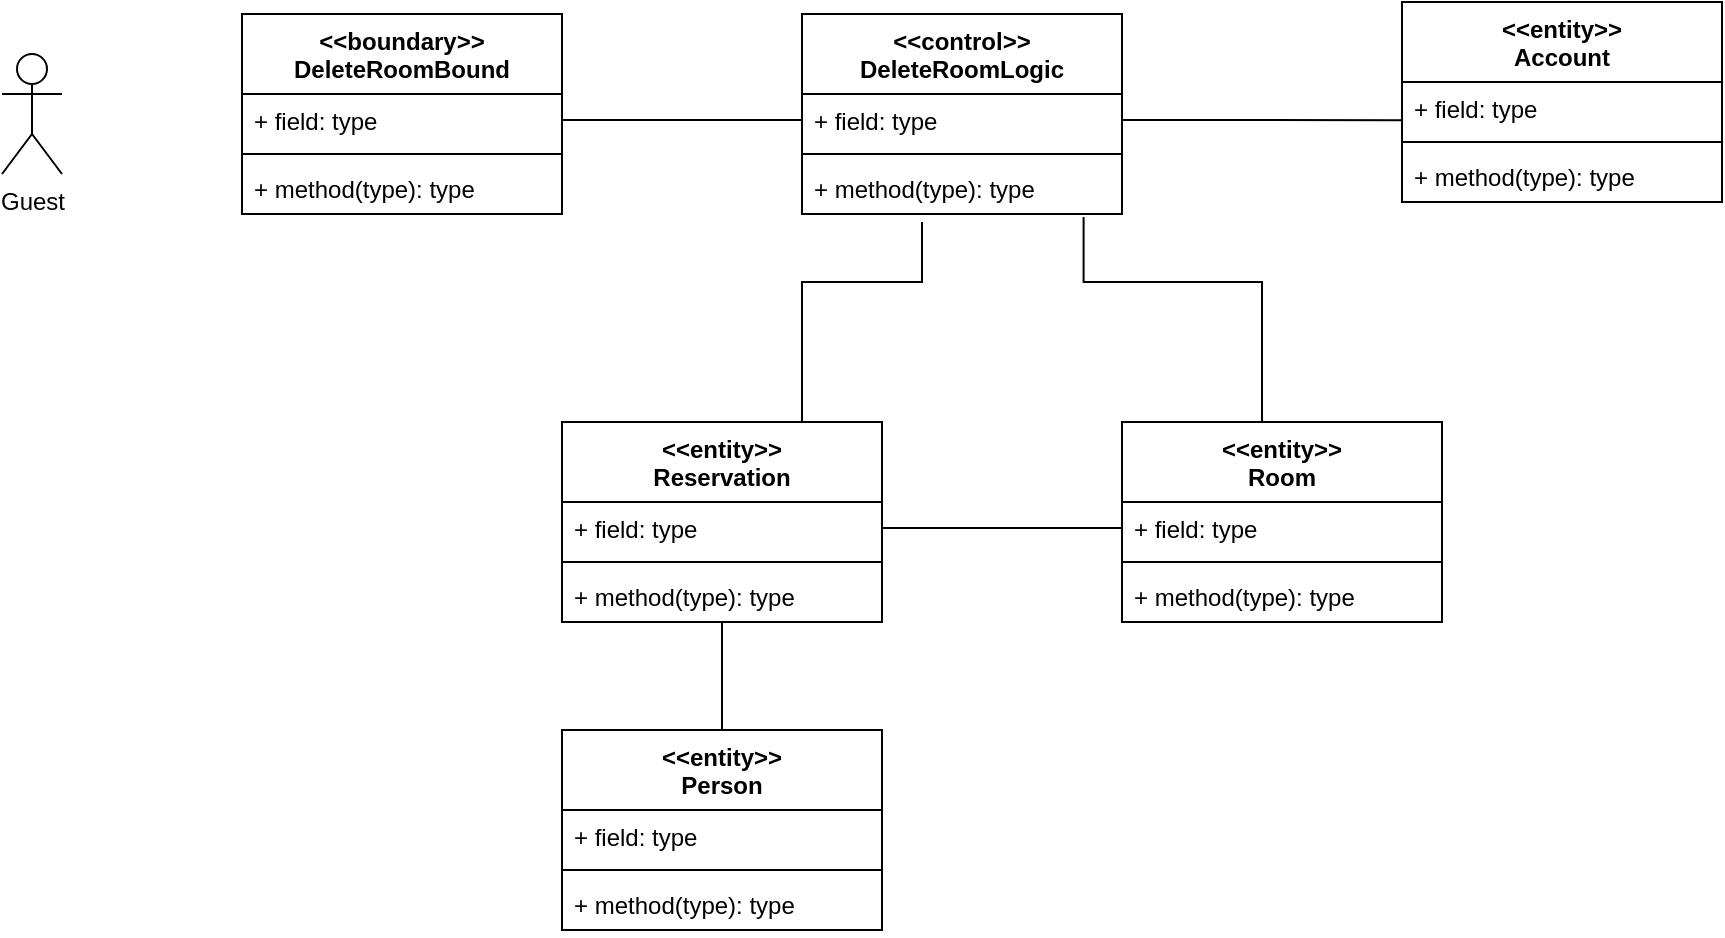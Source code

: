 <mxfile version="13.11.0" type="github">
  <diagram id="nJ4qzKASisszYCjZcxSu" name="Page-1">
    <mxGraphModel dx="1422" dy="804" grid="1" gridSize="10" guides="1" tooltips="1" connect="1" arrows="1" fold="1" page="1" pageScale="1" pageWidth="1169" pageHeight="827" math="0" shadow="0">
      <root>
        <mxCell id="0" />
        <mxCell id="1" parent="0" />
        <mxCell id="nwJfxieKKPXmGcX7s8Pt-1" value="&lt;&lt;boundary&gt;&gt;&#xa;DeleteRoomBound" style="swimlane;fontStyle=1;align=center;verticalAlign=top;childLayout=stackLayout;horizontal=1;startSize=40;horizontalStack=0;resizeParent=1;resizeParentMax=0;resizeLast=0;collapsible=1;marginBottom=0;" parent="1" vertex="1">
          <mxGeometry x="180" y="56" width="160" height="100" as="geometry" />
        </mxCell>
        <mxCell id="nwJfxieKKPXmGcX7s8Pt-2" value="+ field: type" style="text;strokeColor=none;fillColor=none;align=left;verticalAlign=top;spacingLeft=4;spacingRight=4;overflow=hidden;rotatable=0;points=[[0,0.5],[1,0.5]];portConstraint=eastwest;" parent="nwJfxieKKPXmGcX7s8Pt-1" vertex="1">
          <mxGeometry y="40" width="160" height="26" as="geometry" />
        </mxCell>
        <mxCell id="nwJfxieKKPXmGcX7s8Pt-3" value="" style="line;strokeWidth=1;fillColor=none;align=left;verticalAlign=middle;spacingTop=-1;spacingLeft=3;spacingRight=3;rotatable=0;labelPosition=right;points=[];portConstraint=eastwest;" parent="nwJfxieKKPXmGcX7s8Pt-1" vertex="1">
          <mxGeometry y="66" width="160" height="8" as="geometry" />
        </mxCell>
        <mxCell id="nwJfxieKKPXmGcX7s8Pt-4" value="+ method(type): type" style="text;strokeColor=none;fillColor=none;align=left;verticalAlign=top;spacingLeft=4;spacingRight=4;overflow=hidden;rotatable=0;points=[[0,0.5],[1,0.5]];portConstraint=eastwest;" parent="nwJfxieKKPXmGcX7s8Pt-1" vertex="1">
          <mxGeometry y="74" width="160" height="26" as="geometry" />
        </mxCell>
        <mxCell id="nwJfxieKKPXmGcX7s8Pt-5" value="&lt;&lt;control&gt;&gt;&#xa;DeleteRoomLogic" style="swimlane;fontStyle=1;align=center;verticalAlign=top;childLayout=stackLayout;horizontal=1;startSize=40;horizontalStack=0;resizeParent=1;resizeParentMax=0;resizeLast=0;collapsible=1;marginBottom=0;" parent="1" vertex="1">
          <mxGeometry x="460" y="56" width="160" height="100" as="geometry" />
        </mxCell>
        <mxCell id="nwJfxieKKPXmGcX7s8Pt-6" value="+ field: type" style="text;strokeColor=none;fillColor=none;align=left;verticalAlign=top;spacingLeft=4;spacingRight=4;overflow=hidden;rotatable=0;points=[[0,0.5],[1,0.5]];portConstraint=eastwest;" parent="nwJfxieKKPXmGcX7s8Pt-5" vertex="1">
          <mxGeometry y="40" width="160" height="26" as="geometry" />
        </mxCell>
        <mxCell id="nwJfxieKKPXmGcX7s8Pt-7" value="" style="line;strokeWidth=1;fillColor=none;align=left;verticalAlign=middle;spacingTop=-1;spacingLeft=3;spacingRight=3;rotatable=0;labelPosition=right;points=[];portConstraint=eastwest;" parent="nwJfxieKKPXmGcX7s8Pt-5" vertex="1">
          <mxGeometry y="66" width="160" height="8" as="geometry" />
        </mxCell>
        <mxCell id="nwJfxieKKPXmGcX7s8Pt-8" value="+ method(type): type" style="text;strokeColor=none;fillColor=none;align=left;verticalAlign=top;spacingLeft=4;spacingRight=4;overflow=hidden;rotatable=0;points=[[0,0.5],[1,0.5]];portConstraint=eastwest;" parent="nwJfxieKKPXmGcX7s8Pt-5" vertex="1">
          <mxGeometry y="74" width="160" height="26" as="geometry" />
        </mxCell>
        <mxCell id="FWcKmnnZH7jAbmShyYQB-13" style="edgeStyle=orthogonalEdgeStyle;rounded=0;orthogonalLoop=1;jettySize=auto;html=1;exitX=0.75;exitY=0;exitDx=0;exitDy=0;endArrow=none;endFill=0;" edge="1" parent="1" source="LSeH9Q3_qaGpfbV-miFf-1">
          <mxGeometry relative="1" as="geometry">
            <mxPoint x="520" y="160" as="targetPoint" />
            <Array as="points">
              <mxPoint x="460" y="190" />
              <mxPoint x="520" y="190" />
            </Array>
          </mxGeometry>
        </mxCell>
        <mxCell id="LSeH9Q3_qaGpfbV-miFf-1" value="&lt;&lt;entity&gt;&gt;&#xa;Reservation" style="swimlane;fontStyle=1;align=center;verticalAlign=top;childLayout=stackLayout;horizontal=1;startSize=40;horizontalStack=0;resizeParent=1;resizeParentMax=0;resizeLast=0;collapsible=1;marginBottom=0;" parent="1" vertex="1">
          <mxGeometry x="340" y="260" width="160" height="100" as="geometry" />
        </mxCell>
        <mxCell id="LSeH9Q3_qaGpfbV-miFf-2" value="+ field: type" style="text;strokeColor=none;fillColor=none;align=left;verticalAlign=top;spacingLeft=4;spacingRight=4;overflow=hidden;rotatable=0;points=[[0,0.5],[1,0.5]];portConstraint=eastwest;" parent="LSeH9Q3_qaGpfbV-miFf-1" vertex="1">
          <mxGeometry y="40" width="160" height="26" as="geometry" />
        </mxCell>
        <mxCell id="LSeH9Q3_qaGpfbV-miFf-3" value="" style="line;strokeWidth=1;fillColor=none;align=left;verticalAlign=middle;spacingTop=-1;spacingLeft=3;spacingRight=3;rotatable=0;labelPosition=right;points=[];portConstraint=eastwest;" parent="LSeH9Q3_qaGpfbV-miFf-1" vertex="1">
          <mxGeometry y="66" width="160" height="8" as="geometry" />
        </mxCell>
        <mxCell id="LSeH9Q3_qaGpfbV-miFf-4" value="+ method(type): type" style="text;strokeColor=none;fillColor=none;align=left;verticalAlign=top;spacingLeft=4;spacingRight=4;overflow=hidden;rotatable=0;points=[[0,0.5],[1,0.5]];portConstraint=eastwest;" parent="LSeH9Q3_qaGpfbV-miFf-1" vertex="1">
          <mxGeometry y="74" width="160" height="26" as="geometry" />
        </mxCell>
        <mxCell id="FWcKmnnZH7jAbmShyYQB-1" value="Guest" style="shape=umlActor;verticalLabelPosition=bottom;verticalAlign=top;html=1;outlineConnect=0;" vertex="1" parent="1">
          <mxGeometry x="60" y="76" width="30" height="60" as="geometry" />
        </mxCell>
        <mxCell id="FWcKmnnZH7jAbmShyYQB-12" style="edgeStyle=orthogonalEdgeStyle;rounded=0;orthogonalLoop=1;jettySize=auto;html=1;exitX=0.5;exitY=0;exitDx=0;exitDy=0;entryX=0.88;entryY=1.058;entryDx=0;entryDy=0;entryPerimeter=0;endArrow=none;endFill=0;" edge="1" parent="1" source="FWcKmnnZH7jAbmShyYQB-2" target="nwJfxieKKPXmGcX7s8Pt-8">
          <mxGeometry relative="1" as="geometry">
            <Array as="points">
              <mxPoint x="690" y="260" />
              <mxPoint x="690" y="190" />
              <mxPoint x="601" y="190" />
            </Array>
          </mxGeometry>
        </mxCell>
        <mxCell id="FWcKmnnZH7jAbmShyYQB-2" value="&lt;&lt;entity&gt;&gt;&#xa;Room" style="swimlane;fontStyle=1;align=center;verticalAlign=top;childLayout=stackLayout;horizontal=1;startSize=40;horizontalStack=0;resizeParent=1;resizeParentMax=0;resizeLast=0;collapsible=1;marginBottom=0;" vertex="1" parent="1">
          <mxGeometry x="620" y="260" width="160" height="100" as="geometry" />
        </mxCell>
        <mxCell id="FWcKmnnZH7jAbmShyYQB-3" value="+ field: type" style="text;strokeColor=none;fillColor=none;align=left;verticalAlign=top;spacingLeft=4;spacingRight=4;overflow=hidden;rotatable=0;points=[[0,0.5],[1,0.5]];portConstraint=eastwest;" vertex="1" parent="FWcKmnnZH7jAbmShyYQB-2">
          <mxGeometry y="40" width="160" height="26" as="geometry" />
        </mxCell>
        <mxCell id="FWcKmnnZH7jAbmShyYQB-4" value="" style="line;strokeWidth=1;fillColor=none;align=left;verticalAlign=middle;spacingTop=-1;spacingLeft=3;spacingRight=3;rotatable=0;labelPosition=right;points=[];portConstraint=eastwest;" vertex="1" parent="FWcKmnnZH7jAbmShyYQB-2">
          <mxGeometry y="66" width="160" height="8" as="geometry" />
        </mxCell>
        <mxCell id="FWcKmnnZH7jAbmShyYQB-5" value="+ method(type): type" style="text;strokeColor=none;fillColor=none;align=left;verticalAlign=top;spacingLeft=4;spacingRight=4;overflow=hidden;rotatable=0;points=[[0,0.5],[1,0.5]];portConstraint=eastwest;" vertex="1" parent="FWcKmnnZH7jAbmShyYQB-2">
          <mxGeometry y="74" width="160" height="26" as="geometry" />
        </mxCell>
        <mxCell id="FWcKmnnZH7jAbmShyYQB-6" value="&lt;&lt;entity&gt;&gt;&#xa;Account" style="swimlane;fontStyle=1;align=center;verticalAlign=top;childLayout=stackLayout;horizontal=1;startSize=40;horizontalStack=0;resizeParent=1;resizeParentMax=0;resizeLast=0;collapsible=1;marginBottom=0;" vertex="1" parent="1">
          <mxGeometry x="760" y="50" width="160" height="100" as="geometry" />
        </mxCell>
        <mxCell id="FWcKmnnZH7jAbmShyYQB-7" value="+ field: type" style="text;strokeColor=none;fillColor=none;align=left;verticalAlign=top;spacingLeft=4;spacingRight=4;overflow=hidden;rotatable=0;points=[[0,0.5],[1,0.5]];portConstraint=eastwest;" vertex="1" parent="FWcKmnnZH7jAbmShyYQB-6">
          <mxGeometry y="40" width="160" height="26" as="geometry" />
        </mxCell>
        <mxCell id="FWcKmnnZH7jAbmShyYQB-8" value="" style="line;strokeWidth=1;fillColor=none;align=left;verticalAlign=middle;spacingTop=-1;spacingLeft=3;spacingRight=3;rotatable=0;labelPosition=right;points=[];portConstraint=eastwest;" vertex="1" parent="FWcKmnnZH7jAbmShyYQB-6">
          <mxGeometry y="66" width="160" height="8" as="geometry" />
        </mxCell>
        <mxCell id="FWcKmnnZH7jAbmShyYQB-9" value="+ method(type): type" style="text;strokeColor=none;fillColor=none;align=left;verticalAlign=top;spacingLeft=4;spacingRight=4;overflow=hidden;rotatable=0;points=[[0,0.5],[1,0.5]];portConstraint=eastwest;" vertex="1" parent="FWcKmnnZH7jAbmShyYQB-6">
          <mxGeometry y="74" width="160" height="26" as="geometry" />
        </mxCell>
        <mxCell id="FWcKmnnZH7jAbmShyYQB-10" style="edgeStyle=orthogonalEdgeStyle;rounded=0;orthogonalLoop=1;jettySize=auto;html=1;exitX=1;exitY=0.5;exitDx=0;exitDy=0;entryX=0;entryY=0.5;entryDx=0;entryDy=0;endArrow=none;endFill=0;" edge="1" parent="1" source="nwJfxieKKPXmGcX7s8Pt-2" target="nwJfxieKKPXmGcX7s8Pt-6">
          <mxGeometry relative="1" as="geometry" />
        </mxCell>
        <mxCell id="FWcKmnnZH7jAbmShyYQB-11" style="edgeStyle=orthogonalEdgeStyle;rounded=0;orthogonalLoop=1;jettySize=auto;html=1;exitX=1;exitY=0.5;exitDx=0;exitDy=0;entryX=0;entryY=0.737;entryDx=0;entryDy=0;entryPerimeter=0;endArrow=none;endFill=0;" edge="1" parent="1" source="nwJfxieKKPXmGcX7s8Pt-6" target="FWcKmnnZH7jAbmShyYQB-7">
          <mxGeometry relative="1" as="geometry" />
        </mxCell>
        <mxCell id="FWcKmnnZH7jAbmShyYQB-14" style="edgeStyle=orthogonalEdgeStyle;rounded=0;orthogonalLoop=1;jettySize=auto;html=1;endArrow=none;endFill=0;" edge="1" parent="1" source="LSeH9Q3_qaGpfbV-miFf-2" target="FWcKmnnZH7jAbmShyYQB-3">
          <mxGeometry relative="1" as="geometry" />
        </mxCell>
        <mxCell id="FWcKmnnZH7jAbmShyYQB-20" style="edgeStyle=orthogonalEdgeStyle;rounded=0;orthogonalLoop=1;jettySize=auto;html=1;exitX=0.5;exitY=0;exitDx=0;exitDy=0;entryX=0.5;entryY=1;entryDx=0;entryDy=0;entryPerimeter=0;endArrow=none;endFill=0;" edge="1" parent="1" source="FWcKmnnZH7jAbmShyYQB-15" target="LSeH9Q3_qaGpfbV-miFf-4">
          <mxGeometry relative="1" as="geometry" />
        </mxCell>
        <mxCell id="FWcKmnnZH7jAbmShyYQB-15" value="&lt;&lt;entity&gt;&gt;&#xa;Person" style="swimlane;fontStyle=1;align=center;verticalAlign=top;childLayout=stackLayout;horizontal=1;startSize=40;horizontalStack=0;resizeParent=1;resizeParentMax=0;resizeLast=0;collapsible=1;marginBottom=0;" vertex="1" parent="1">
          <mxGeometry x="340" y="414" width="160" height="100" as="geometry" />
        </mxCell>
        <mxCell id="FWcKmnnZH7jAbmShyYQB-16" value="+ field: type" style="text;strokeColor=none;fillColor=none;align=left;verticalAlign=top;spacingLeft=4;spacingRight=4;overflow=hidden;rotatable=0;points=[[0,0.5],[1,0.5]];portConstraint=eastwest;" vertex="1" parent="FWcKmnnZH7jAbmShyYQB-15">
          <mxGeometry y="40" width="160" height="26" as="geometry" />
        </mxCell>
        <mxCell id="FWcKmnnZH7jAbmShyYQB-17" value="" style="line;strokeWidth=1;fillColor=none;align=left;verticalAlign=middle;spacingTop=-1;spacingLeft=3;spacingRight=3;rotatable=0;labelPosition=right;points=[];portConstraint=eastwest;" vertex="1" parent="FWcKmnnZH7jAbmShyYQB-15">
          <mxGeometry y="66" width="160" height="8" as="geometry" />
        </mxCell>
        <mxCell id="FWcKmnnZH7jAbmShyYQB-18" value="+ method(type): type" style="text;strokeColor=none;fillColor=none;align=left;verticalAlign=top;spacingLeft=4;spacingRight=4;overflow=hidden;rotatable=0;points=[[0,0.5],[1,0.5]];portConstraint=eastwest;" vertex="1" parent="FWcKmnnZH7jAbmShyYQB-15">
          <mxGeometry y="74" width="160" height="26" as="geometry" />
        </mxCell>
      </root>
    </mxGraphModel>
  </diagram>
</mxfile>
